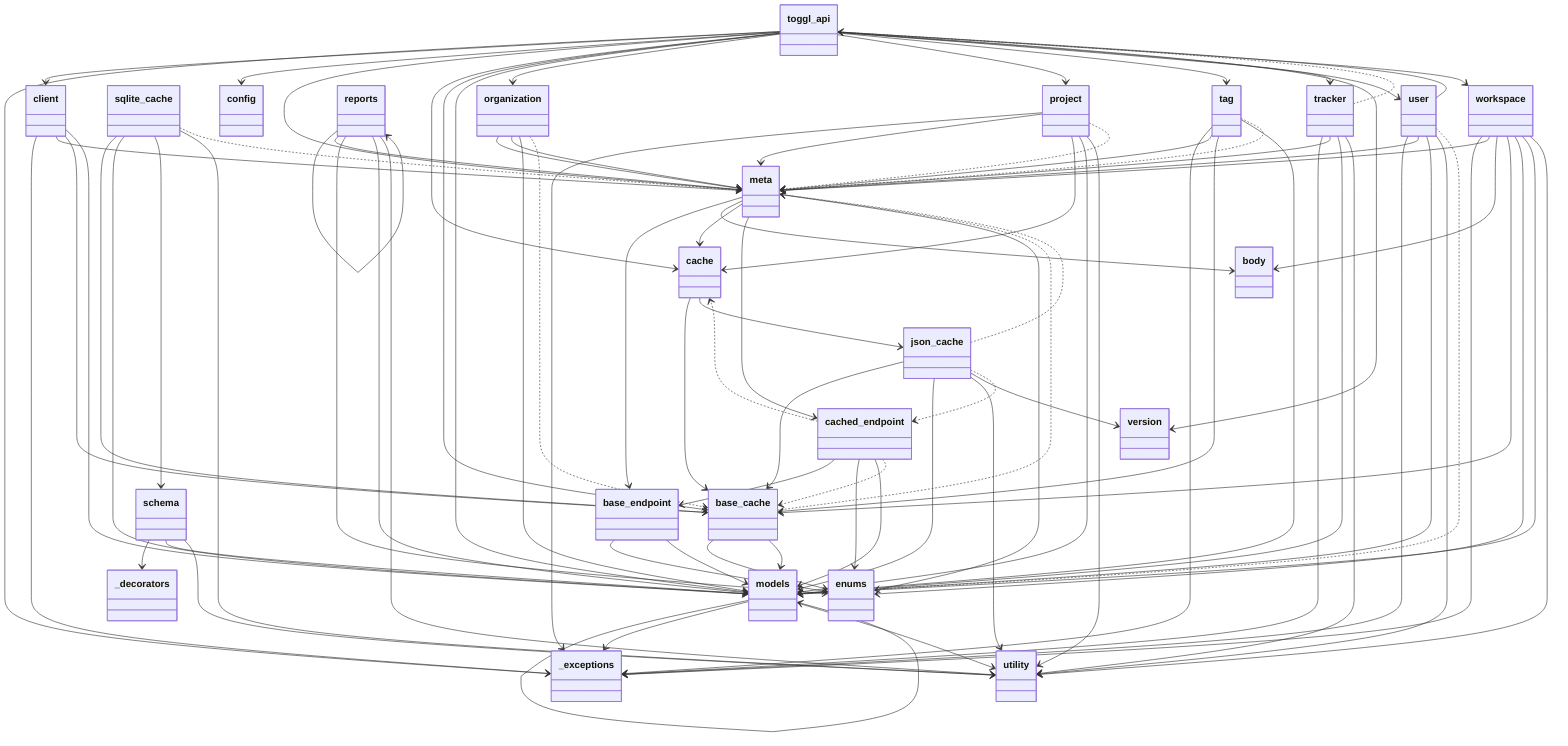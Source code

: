 classDiagram
  class toggl_api {
  }
  class _exceptions {
  }
  class client {
  }
  class config {
  }
  class meta {
  }
  class base_endpoint {
  }
  class body {
  }
  class cache {
  }
  class base_cache {
  }
  class json_cache {
  }
  class sqlite_cache {
  }
  class cached_endpoint {
  }
  class enums {
  }
  class models {
  }
  class _decorators {
  }
  class models {
  }
  class schema {
  }
  class organization {
  }
  class project {
  }
  class reports {
  }
  class reports {
  }
  class tag {
  }
  class tracker {
  }
  class user {
  }
  class utility {
  }
  class version {
  }
  class workspace {
  }
  toggl_api --> _exceptions
  toggl_api --> client
  toggl_api --> config
  toggl_api --> meta
  toggl_api --> cache
  toggl_api --> base_cache
  toggl_api --> models
  toggl_api --> organization
  toggl_api --> project
  toggl_api --> tag
  toggl_api --> tracker
  toggl_api --> user
  toggl_api --> version
  toggl_api --> workspace
  client --> _exceptions
  client --> meta
  client --> base_cache
  client --> models
  meta --> base_endpoint
  meta --> body
  meta --> cache
  meta --> cached_endpoint
  meta --> enums
  base_endpoint --> enums
  base_endpoint --> models
  cache --> base_cache
  cache --> json_cache
  base_cache --> enums
  base_cache --> models
  json_cache --> base_cache
  json_cache --> models
  json_cache --> utility
  json_cache --> version
  sqlite_cache --> base_cache
  sqlite_cache --> models
  sqlite_cache --> schema
  sqlite_cache --> utility
  cached_endpoint --> base_endpoint
  cached_endpoint --> enums
  cached_endpoint --> models
  models --> models
  models --> _exceptions
  models --> utility
  schema --> _decorators
  schema --> models
  schema --> utility
  organization --> meta
  organization --> meta
  organization --> models
  project --> _exceptions
  project --> meta
  project --> cache
  project --> models
  project --> utility
  reports --> reports
  reports --> meta
  reports --> enums
  reports --> models
  reports --> utility
  tag --> _exceptions
  tag --> meta
  tag --> base_cache
  tag --> models
  tracker --> _exceptions
  tracker --> meta
  tracker --> models
  tracker --> utility
  user --> toggl_api
  user --> _exceptions
  user --> meta
  user --> models
  user --> utility
  workspace --> _exceptions
  workspace --> meta
  workspace --> body
  workspace --> base_cache
  workspace --> enums
  workspace --> models
  workspace --> utility
  base_cache ..> meta
  json_cache ..> meta
  json_cache ..> cached_endpoint
  sqlite_cache ..> meta
  cached_endpoint ..> cache
  cached_endpoint ..> base_cache
  organization ..> base_cache
  project ..> meta
  tag ..> meta
  tracker ..> toggl_api
  user ..> models